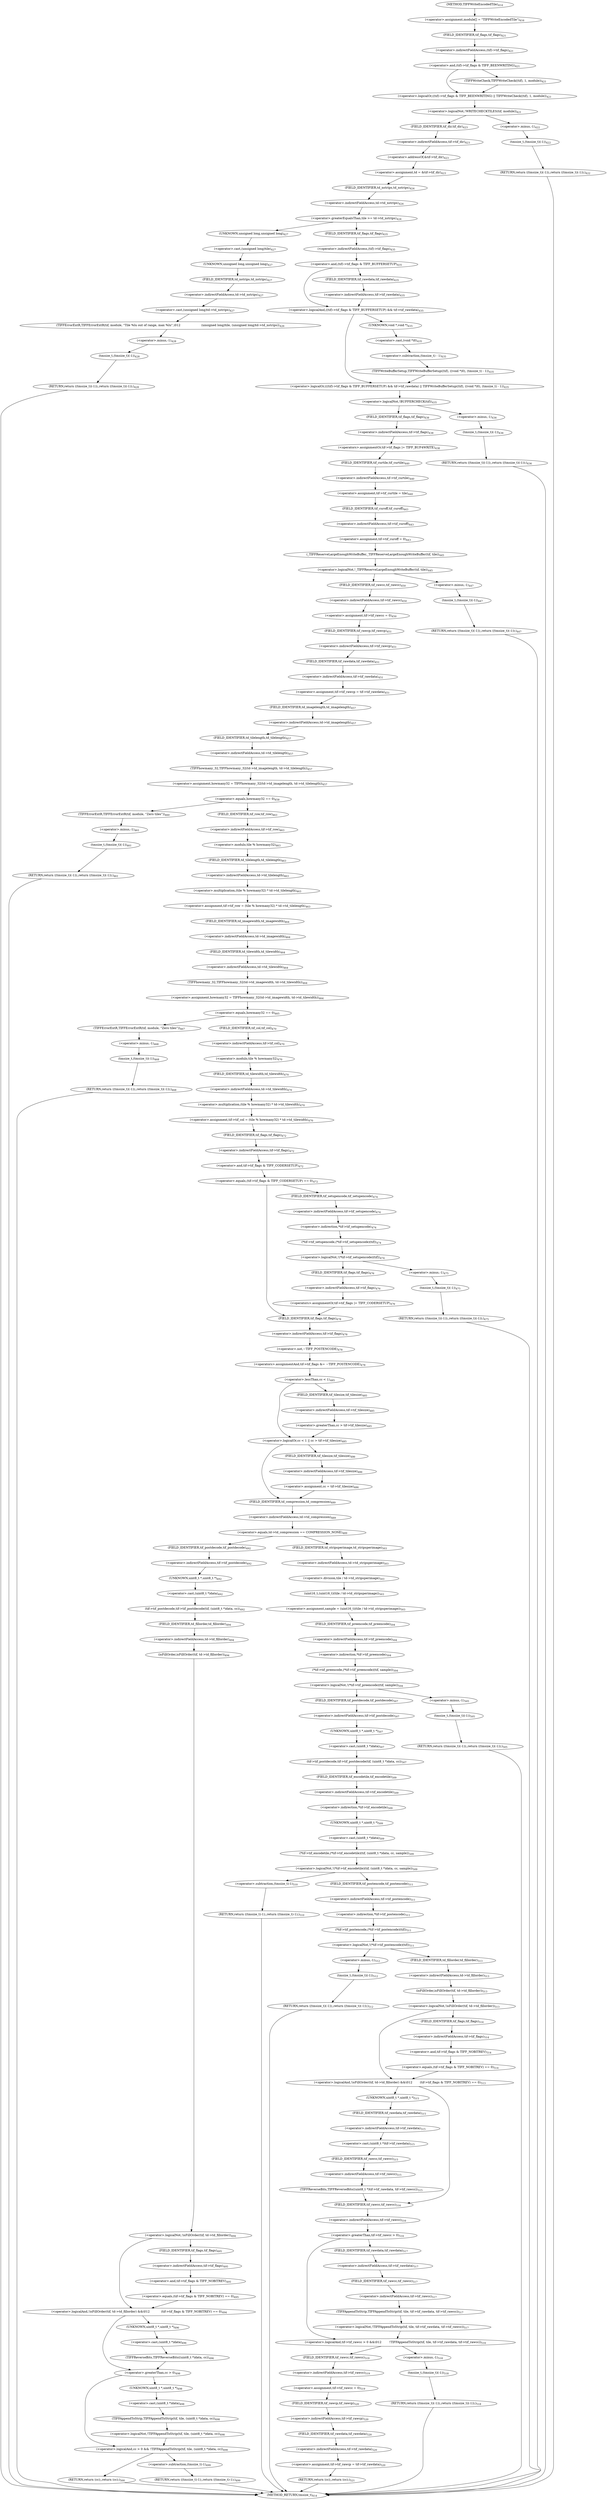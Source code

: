 digraph "TIFFWriteEncodedTile" {  
"31351" [label = <(&lt;operator&gt;.assignment,module[] = &quot;TIFFWriteEncodedTile&quot;)<SUB>416</SUB>> ]
"31374" [label = <(&lt;operator&gt;.assignment,td = &amp;tif-&gt;tif_dir)<SUB>423</SUB>> ]
"31428" [label = <(&lt;operators&gt;.assignmentOr,tif-&gt;tif_flags |= TIFF_BUF4WRITE)<SUB>438</SUB>> ]
"31433" [label = <(&lt;operator&gt;.assignment,tif-&gt;tif_curtile = tile)<SUB>440</SUB>> ]
"31438" [label = <(&lt;operator&gt;.assignment,tif-&gt;tif_curoff = 0)<SUB>443</SUB>> ]
"31453" [label = <(&lt;operator&gt;.assignment,tif-&gt;tif_rawcc = 0)<SUB>450</SUB>> ]
"31458" [label = <(&lt;operator&gt;.assignment,tif-&gt;tif_rawcp = tif-&gt;tif_rawdata)<SUB>451</SUB>> ]
"31465" [label = <(&lt;operator&gt;.assignment,howmany32 = TIFFhowmany_32(td-&gt;td_imagelength, td-&gt;td_tilelength))<SUB>457</SUB>> ]
"31487" [label = <(&lt;operator&gt;.assignment,tif-&gt;tif_row = (tile % howmany32) * td-&gt;td_tilelength)<SUB>463</SUB>> ]
"31498" [label = <(&lt;operator&gt;.assignment,howmany32 = TIFFhowmany_32(td-&gt;td_imagewidth, td-&gt;td_tilewidth))<SUB>464</SUB>> ]
"31520" [label = <(&lt;operator&gt;.assignment,tif-&gt;tif_col = (tile % howmany32) * td-&gt;td_tilewidth)<SUB>470</SUB>> ]
"31558" [label = <(&lt;operators&gt;.assignmentAnd,tif-&gt;tif_flags &amp;= ~TIFF_POSTENCODE)<SUB>478</SUB>> ]
"31637" [label = <(&lt;operator&gt;.assignment,sample = (uint16_t)(tile / td-&gt;td_stripsperimage))<SUB>503</SUB>> ]
"31659" [label = <(tif-&gt;tif_postdecode,tif-&gt;tif_postdecode(tif, (uint8_t *)data, cc))<SUB>507</SUB>> ]
"31746" [label = <(&lt;operator&gt;.assignment,tif-&gt;tif_rawcc = 0)<SUB>519</SUB>> ]
"31751" [label = <(&lt;operator&gt;.assignment,tif-&gt;tif_rawcp = tif-&gt;tif_rawdata)<SUB>520</SUB>> ]
"31758" [label = <(RETURN,return (cc);,return (cc);)<SUB>521</SUB>> ]
"31358" [label = <(&lt;operator&gt;.logicalNot,!WRITECHECKTILES(tif, module))<SUB>421</SUB>> ]
"31376" [label = <(&lt;operator&gt;.addressOf,&amp;tif-&gt;tif_dir)<SUB>423</SUB>> ]
"31381" [label = <(&lt;operator&gt;.greaterEqualsThan,tile &gt;= td-&gt;td_nstrips)<SUB>424</SUB>> ]
"31404" [label = <(&lt;operator&gt;.logicalNot,!BUFFERCHECK(tif))<SUB>435</SUB>> ]
"31429" [label = <(&lt;operator&gt;.indirectFieldAccess,tif-&gt;tif_flags)<SUB>438</SUB>> ]
"31434" [label = <(&lt;operator&gt;.indirectFieldAccess,tif-&gt;tif_curtile)<SUB>440</SUB>> ]
"31439" [label = <(&lt;operator&gt;.indirectFieldAccess,tif-&gt;tif_curoff)<SUB>443</SUB>> ]
"31444" [label = <(&lt;operator&gt;.logicalNot,!_TIFFReserveLargeEnoughWriteBuffer(tif, tile))<SUB>445</SUB>> ]
"31454" [label = <(&lt;operator&gt;.indirectFieldAccess,tif-&gt;tif_rawcc)<SUB>450</SUB>> ]
"31459" [label = <(&lt;operator&gt;.indirectFieldAccess,tif-&gt;tif_rawcp)<SUB>451</SUB>> ]
"31462" [label = <(&lt;operator&gt;.indirectFieldAccess,tif-&gt;tif_rawdata)<SUB>451</SUB>> ]
"31467" [label = <(TIFFhowmany_32,TIFFhowmany_32(td-&gt;td_imagelength, td-&gt;td_tilelength))<SUB>457</SUB>> ]
"31475" [label = <(&lt;operator&gt;.equals,howmany32 == 0)<SUB>458</SUB>> ]
"31488" [label = <(&lt;operator&gt;.indirectFieldAccess,tif-&gt;tif_row)<SUB>463</SUB>> ]
"31491" [label = <(&lt;operator&gt;.multiplication,(tile % howmany32) * td-&gt;td_tilelength)<SUB>463</SUB>> ]
"31500" [label = <(TIFFhowmany_32,TIFFhowmany_32(td-&gt;td_imagewidth, td-&gt;td_tilewidth))<SUB>464</SUB>> ]
"31508" [label = <(&lt;operator&gt;.equals,howmany32 == 0)<SUB>465</SUB>> ]
"31521" [label = <(&lt;operator&gt;.indirectFieldAccess,tif-&gt;tif_col)<SUB>470</SUB>> ]
"31524" [label = <(&lt;operator&gt;.multiplication,(tile % howmany32) * td-&gt;td_tilewidth)<SUB>470</SUB>> ]
"31532" [label = <(&lt;operator&gt;.equals,(tif-&gt;tif_flags &amp; TIFF_CODERSETUP) == 0)<SUB>472</SUB>> ]
"31559" [label = <(&lt;operator&gt;.indirectFieldAccess,tif-&gt;tif_flags)<SUB>478</SUB>> ]
"31562" [label = <(&lt;operator&gt;.not,~TIFF_POSTENCODE)<SUB>478</SUB>> ]
"31565" [label = <(&lt;operator&gt;.logicalOr,cc &lt; 1 || cc &gt; tif-&gt;tif_tilesize)<SUB>485</SUB>> ]
"31581" [label = <(&lt;operator&gt;.equals,td-&gt;td_compression == COMPRESSION_NONE)<SUB>489</SUB>> ]
"31639" [label = <(uint16_t,(uint16_t)(tile / td-&gt;td_stripsperimage))<SUB>503</SUB>> ]
"31646" [label = <(&lt;operator&gt;.logicalNot,!(*tif-&gt;tif_preencode)(tif, sample))<SUB>504</SUB>> ]
"31660" [label = <(&lt;operator&gt;.indirectFieldAccess,tif-&gt;tif_postdecode)<SUB>507</SUB>> ]
"31664" [label = <(&lt;operator&gt;.cast,(uint8_t *)data)<SUB>507</SUB>> ]
"31669" [label = <(&lt;operator&gt;.logicalNot,!(*tif-&gt;tif_encodetile)(tif, (uint8_t *)data, cc, sample))<SUB>509</SUB>> ]
"31687" [label = <(&lt;operator&gt;.logicalNot,!(*tif-&gt;tif_postencode)(tif))<SUB>511</SUB>> ]
"31700" [label = <(&lt;operator&gt;.logicalAnd,!isFillOrder(tif, td-&gt;td_fillorder) &amp;&amp;\012        (tif-&gt;tif_flags &amp; TIFF_NOBITREV) == 0)<SUB>513</SUB>> ]
"31725" [label = <(&lt;operator&gt;.logicalAnd,tif-&gt;tif_rawcc &gt; 0 &amp;&amp;\012        !TIFFAppendToStrip(tif, tile, tif-&gt;tif_rawdata, tif-&gt;tif_rawcc))<SUB>516</SUB>> ]
"31747" [label = <(&lt;operator&gt;.indirectFieldAccess,tif-&gt;tif_rawcc)<SUB>519</SUB>> ]
"31752" [label = <(&lt;operator&gt;.indirectFieldAccess,tif-&gt;tif_rawcp)<SUB>520</SUB>> ]
"31755" [label = <(&lt;operator&gt;.indirectFieldAccess,tif-&gt;tif_rawdata)<SUB>520</SUB>> ]
"31359" [label = <(&lt;operator&gt;.logicalOr,((tif)-&gt;tif_flags &amp; TIFF_BEENWRITING) || TIFFWriteCheck((tif), 1, module))<SUB>421</SUB>> ]
"31370" [label = <(RETURN,return ((tmsize_t)(-1));,return ((tmsize_t)(-1));)<SUB>422</SUB>> ]
"31377" [label = <(&lt;operator&gt;.indirectFieldAccess,tif-&gt;tif_dir)<SUB>423</SUB>> ]
"31383" [label = <(&lt;operator&gt;.indirectFieldAccess,td-&gt;td_nstrips)<SUB>424</SUB>> ]
"31387" [label = <(TIFFErrorExtR,TIFFErrorExtR(tif, module, &quot;Tile %lu out of range, max %lu&quot;,\012                      (unsigned long)tile, (unsigned long)td-&gt;td_nstrips))<SUB>426</SUB>> ]
"31399" [label = <(RETURN,return ((tmsize_t)(-1));,return ((tmsize_t)(-1));)<SUB>428</SUB>> ]
"31405" [label = <(&lt;operator&gt;.logicalOr,(((tif)-&gt;tif_flags &amp; TIFF_BUFFERSETUP) &amp;&amp; tif-&gt;tif_rawdata) || TIFFWriteBufferSetup((tif), ((void *)0), (tmsize_t) - 1))<SUB>435</SUB>> ]
"31424" [label = <(RETURN,return ((tmsize_t)(-1));,return ((tmsize_t)(-1));)<SUB>436</SUB>> ]
"31431" [label = <(FIELD_IDENTIFIER,tif_flags,tif_flags)<SUB>438</SUB>> ]
"31436" [label = <(FIELD_IDENTIFIER,tif_curtile,tif_curtile)<SUB>440</SUB>> ]
"31441" [label = <(FIELD_IDENTIFIER,tif_curoff,tif_curoff)<SUB>443</SUB>> ]
"31445" [label = <(_TIFFReserveLargeEnoughWriteBuffer,_TIFFReserveLargeEnoughWriteBuffer(tif, tile))<SUB>445</SUB>> ]
"31449" [label = <(RETURN,return ((tmsize_t)(-1));,return ((tmsize_t)(-1));)<SUB>447</SUB>> ]
"31456" [label = <(FIELD_IDENTIFIER,tif_rawcc,tif_rawcc)<SUB>450</SUB>> ]
"31461" [label = <(FIELD_IDENTIFIER,tif_rawcp,tif_rawcp)<SUB>451</SUB>> ]
"31464" [label = <(FIELD_IDENTIFIER,tif_rawdata,tif_rawdata)<SUB>451</SUB>> ]
"31468" [label = <(&lt;operator&gt;.indirectFieldAccess,td-&gt;td_imagelength)<SUB>457</SUB>> ]
"31471" [label = <(&lt;operator&gt;.indirectFieldAccess,td-&gt;td_tilelength)<SUB>457</SUB>> ]
"31479" [label = <(TIFFErrorExtR,TIFFErrorExtR(tif, module, &quot;Zero tiles&quot;))<SUB>460</SUB>> ]
"31483" [label = <(RETURN,return ((tmsize_t)(-1));,return ((tmsize_t)(-1));)<SUB>461</SUB>> ]
"31490" [label = <(FIELD_IDENTIFIER,tif_row,tif_row)<SUB>463</SUB>> ]
"31492" [label = <(&lt;operator&gt;.modulo,tile % howmany32)<SUB>463</SUB>> ]
"31495" [label = <(&lt;operator&gt;.indirectFieldAccess,td-&gt;td_tilelength)<SUB>463</SUB>> ]
"31501" [label = <(&lt;operator&gt;.indirectFieldAccess,td-&gt;td_imagewidth)<SUB>464</SUB>> ]
"31504" [label = <(&lt;operator&gt;.indirectFieldAccess,td-&gt;td_tilewidth)<SUB>464</SUB>> ]
"31512" [label = <(TIFFErrorExtR,TIFFErrorExtR(tif, module, &quot;Zero tiles&quot;))<SUB>467</SUB>> ]
"31516" [label = <(RETURN,return ((tmsize_t)(-1));,return ((tmsize_t)(-1));)<SUB>468</SUB>> ]
"31523" [label = <(FIELD_IDENTIFIER,tif_col,tif_col)<SUB>470</SUB>> ]
"31525" [label = <(&lt;operator&gt;.modulo,tile % howmany32)<SUB>470</SUB>> ]
"31528" [label = <(&lt;operator&gt;.indirectFieldAccess,td-&gt;td_tilewidth)<SUB>470</SUB>> ]
"31533" [label = <(&lt;operator&gt;.and,tif-&gt;tif_flags &amp; TIFF_CODERSETUP)<SUB>472</SUB>> ]
"31553" [label = <(&lt;operators&gt;.assignmentOr,tif-&gt;tif_flags |= TIFF_CODERSETUP)<SUB>476</SUB>> ]
"31561" [label = <(FIELD_IDENTIFIER,tif_flags,tif_flags)<SUB>478</SUB>> ]
"31566" [label = <(&lt;operator&gt;.lessThan,cc &lt; 1)<SUB>485</SUB>> ]
"31569" [label = <(&lt;operator&gt;.greaterThan,cc &gt; tif-&gt;tif_tilesize)<SUB>485</SUB>> ]
"31575" [label = <(&lt;operator&gt;.assignment,cc = tif-&gt;tif_tilesize)<SUB>486</SUB>> ]
"31582" [label = <(&lt;operator&gt;.indirectFieldAccess,td-&gt;td_compression)<SUB>489</SUB>> ]
"31587" [label = <(tif-&gt;tif_postdecode,tif-&gt;tif_postdecode(tif, (uint8_t *)data, cc))<SUB>492</SUB>> ]
"31635" [label = <(RETURN,return (cc);,return (cc);)<SUB>500</SUB>> ]
"31640" [label = <(&lt;operator&gt;.division,tile / td-&gt;td_stripsperimage)<SUB>503</SUB>> ]
"31647" [label = <(*tif-&gt;tif_preencode,(*tif-&gt;tif_preencode)(tif, sample))<SUB>504</SUB>> ]
"31655" [label = <(RETURN,return ((tmsize_t)(-1));,return ((tmsize_t)(-1));)<SUB>505</SUB>> ]
"31662" [label = <(FIELD_IDENTIFIER,tif_postdecode,tif_postdecode)<SUB>507</SUB>> ]
"31665" [label = <(UNKNOWN,uint8_t *,uint8_t *)<SUB>507</SUB>> ]
"31670" [label = <(*tif-&gt;tif_encodetile,(*tif-&gt;tif_encodetile)(tif, (uint8_t *)data, cc, sample))<SUB>509</SUB>> ]
"31682" [label = <(RETURN,return ((tmsize_t)-1);,return ((tmsize_t)-1);)<SUB>510</SUB>> ]
"31688" [label = <(*tif-&gt;tif_postencode,(*tif-&gt;tif_postencode)(tif))<SUB>511</SUB>> ]
"31695" [label = <(RETURN,return ((tmsize_t)(-1));,return ((tmsize_t)(-1));)<SUB>512</SUB>> ]
"31701" [label = <(&lt;operator&gt;.logicalNot,!isFillOrder(tif, td-&gt;td_fillorder))<SUB>513</SUB>> ]
"31707" [label = <(&lt;operator&gt;.equals,(tif-&gt;tif_flags &amp; TIFF_NOBITREV) == 0)<SUB>514</SUB>> ]
"31715" [label = <(TIFFReverseBits,TIFFReverseBits((uint8_t *)tif-&gt;tif_rawdata, tif-&gt;tif_rawcc))<SUB>515</SUB>> ]
"31726" [label = <(&lt;operator&gt;.greaterThan,tif-&gt;tif_rawcc &gt; 0)<SUB>516</SUB>> ]
"31731" [label = <(&lt;operator&gt;.logicalNot,!TIFFAppendToStrip(tif, tile, tif-&gt;tif_rawdata, tif-&gt;tif_rawcc))<SUB>517</SUB>> ]
"31742" [label = <(RETURN,return ((tmsize_t)(-1));,return ((tmsize_t)(-1));)<SUB>518</SUB>> ]
"31749" [label = <(FIELD_IDENTIFIER,tif_rawcc,tif_rawcc)<SUB>519</SUB>> ]
"31754" [label = <(FIELD_IDENTIFIER,tif_rawcp,tif_rawcp)<SUB>520</SUB>> ]
"31757" [label = <(FIELD_IDENTIFIER,tif_rawdata,tif_rawdata)<SUB>520</SUB>> ]
"31360" [label = <(&lt;operator&gt;.and,(tif)-&gt;tif_flags &amp; TIFF_BEENWRITING)<SUB>421</SUB>> ]
"31365" [label = <(TIFFWriteCheck,TIFFWriteCheck((tif), 1, module))<SUB>421</SUB>> ]
"31371" [label = <(tmsize_t,(tmsize_t)(-1))<SUB>422</SUB>> ]
"31379" [label = <(FIELD_IDENTIFIER,tif_dir,tif_dir)<SUB>423</SUB>> ]
"31385" [label = <(FIELD_IDENTIFIER,td_nstrips,td_nstrips)<SUB>424</SUB>> ]
"31391" [label = <(&lt;operator&gt;.cast,(unsigned long)tile)<SUB>427</SUB>> ]
"31394" [label = <(&lt;operator&gt;.cast,(unsigned long)td-&gt;td_nstrips)<SUB>427</SUB>> ]
"31400" [label = <(tmsize_t,(tmsize_t)(-1))<SUB>428</SUB>> ]
"31406" [label = <(&lt;operator&gt;.logicalAnd,((tif)-&gt;tif_flags &amp; TIFF_BUFFERSETUP) &amp;&amp; tif-&gt;tif_rawdata)<SUB>435</SUB>> ]
"31415" [label = <(TIFFWriteBufferSetup,TIFFWriteBufferSetup((tif), ((void *)0), (tmsize_t) - 1))<SUB>435</SUB>> ]
"31425" [label = <(tmsize_t,(tmsize_t)(-1))<SUB>436</SUB>> ]
"31450" [label = <(tmsize_t,(tmsize_t)(-1))<SUB>447</SUB>> ]
"31470" [label = <(FIELD_IDENTIFIER,td_imagelength,td_imagelength)<SUB>457</SUB>> ]
"31473" [label = <(FIELD_IDENTIFIER,td_tilelength,td_tilelength)<SUB>457</SUB>> ]
"31484" [label = <(tmsize_t,(tmsize_t)(-1))<SUB>461</SUB>> ]
"31497" [label = <(FIELD_IDENTIFIER,td_tilelength,td_tilelength)<SUB>463</SUB>> ]
"31503" [label = <(FIELD_IDENTIFIER,td_imagewidth,td_imagewidth)<SUB>464</SUB>> ]
"31506" [label = <(FIELD_IDENTIFIER,td_tilewidth,td_tilewidth)<SUB>464</SUB>> ]
"31517" [label = <(tmsize_t,(tmsize_t)(-1))<SUB>468</SUB>> ]
"31530" [label = <(FIELD_IDENTIFIER,td_tilewidth,td_tilewidth)<SUB>470</SUB>> ]
"31534" [label = <(&lt;operator&gt;.indirectFieldAccess,tif-&gt;tif_flags)<SUB>472</SUB>> ]
"31541" [label = <(&lt;operator&gt;.logicalNot,!(*tif-&gt;tif_setupencode)(tif))<SUB>474</SUB>> ]
"31554" [label = <(&lt;operator&gt;.indirectFieldAccess,tif-&gt;tif_flags)<SUB>476</SUB>> ]
"31571" [label = <(&lt;operator&gt;.indirectFieldAccess,tif-&gt;tif_tilesize)<SUB>485</SUB>> ]
"31577" [label = <(&lt;operator&gt;.indirectFieldAccess,tif-&gt;tif_tilesize)<SUB>486</SUB>> ]
"31584" [label = <(FIELD_IDENTIFIER,td_compression,td_compression)<SUB>489</SUB>> ]
"31588" [label = <(&lt;operator&gt;.indirectFieldAccess,tif-&gt;tif_postdecode)<SUB>492</SUB>> ]
"31592" [label = <(&lt;operator&gt;.cast,(uint8_t *)data)<SUB>492</SUB>> ]
"31597" [label = <(&lt;operator&gt;.logicalAnd,!isFillOrder(tif, td-&gt;td_fillorder) &amp;&amp;\012            (tif-&gt;tif_flags &amp; TIFF_NOBITREV) == 0)<SUB>494</SUB>> ]
"31618" [label = <(&lt;operator&gt;.logicalAnd,cc &gt; 0 &amp;&amp; !TIFFAppendToStrip(tif, tile, (uint8_t *)data, cc))<SUB>498</SUB>> ]
"31642" [label = <(&lt;operator&gt;.indirectFieldAccess,td-&gt;td_stripsperimage)<SUB>503</SUB>> ]
"31648" [label = <(&lt;operator&gt;.indirection,*tif-&gt;tif_preencode)<SUB>504</SUB>> ]
"31656" [label = <(tmsize_t,(tmsize_t)(-1))<SUB>505</SUB>> ]
"31671" [label = <(&lt;operator&gt;.indirection,*tif-&gt;tif_encodetile)<SUB>509</SUB>> ]
"31676" [label = <(&lt;operator&gt;.cast,(uint8_t *)data)<SUB>509</SUB>> ]
"31683" [label = <(&lt;operator&gt;.subtraction,(tmsize_t)-1)<SUB>510</SUB>> ]
"31689" [label = <(&lt;operator&gt;.indirection,*tif-&gt;tif_postencode)<SUB>511</SUB>> ]
"31696" [label = <(tmsize_t,(tmsize_t)(-1))<SUB>512</SUB>> ]
"31702" [label = <(isFillOrder,isFillOrder(tif, td-&gt;td_fillorder))<SUB>513</SUB>> ]
"31708" [label = <(&lt;operator&gt;.and,tif-&gt;tif_flags &amp; TIFF_NOBITREV)<SUB>514</SUB>> ]
"31716" [label = <(&lt;operator&gt;.cast,(uint8_t *)tif-&gt;tif_rawdata)<SUB>515</SUB>> ]
"31721" [label = <(&lt;operator&gt;.indirectFieldAccess,tif-&gt;tif_rawcc)<SUB>515</SUB>> ]
"31727" [label = <(&lt;operator&gt;.indirectFieldAccess,tif-&gt;tif_rawcc)<SUB>516</SUB>> ]
"31732" [label = <(TIFFAppendToStrip,TIFFAppendToStrip(tif, tile, tif-&gt;tif_rawdata, tif-&gt;tif_rawcc))<SUB>517</SUB>> ]
"31743" [label = <(tmsize_t,(tmsize_t)(-1))<SUB>518</SUB>> ]
"31361" [label = <(&lt;operator&gt;.indirectFieldAccess,(tif)-&gt;tif_flags)<SUB>421</SUB>> ]
"31372" [label = <(&lt;operator&gt;.minus,-1)<SUB>422</SUB>> ]
"31392" [label = <(UNKNOWN,unsigned long,unsigned long)<SUB>427</SUB>> ]
"31395" [label = <(UNKNOWN,unsigned long,unsigned long)<SUB>427</SUB>> ]
"31396" [label = <(&lt;operator&gt;.indirectFieldAccess,td-&gt;td_nstrips)<SUB>427</SUB>> ]
"31401" [label = <(&lt;operator&gt;.minus,-1)<SUB>428</SUB>> ]
"31407" [label = <(&lt;operator&gt;.and,(tif)-&gt;tif_flags &amp; TIFF_BUFFERSETUP)<SUB>435</SUB>> ]
"31412" [label = <(&lt;operator&gt;.indirectFieldAccess,tif-&gt;tif_rawdata)<SUB>435</SUB>> ]
"31417" [label = <(&lt;operator&gt;.cast,(void *)0)<SUB>435</SUB>> ]
"31420" [label = <(&lt;operator&gt;.subtraction,(tmsize_t) - 1)<SUB>435</SUB>> ]
"31426" [label = <(&lt;operator&gt;.minus,-1)<SUB>436</SUB>> ]
"31451" [label = <(&lt;operator&gt;.minus,-1)<SUB>447</SUB>> ]
"31485" [label = <(&lt;operator&gt;.minus,-1)<SUB>461</SUB>> ]
"31518" [label = <(&lt;operator&gt;.minus,-1)<SUB>468</SUB>> ]
"31536" [label = <(FIELD_IDENTIFIER,tif_flags,tif_flags)<SUB>472</SUB>> ]
"31542" [label = <(*tif-&gt;tif_setupencode,(*tif-&gt;tif_setupencode)(tif))<SUB>474</SUB>> ]
"31549" [label = <(RETURN,return ((tmsize_t)(-1));,return ((tmsize_t)(-1));)<SUB>475</SUB>> ]
"31556" [label = <(FIELD_IDENTIFIER,tif_flags,tif_flags)<SUB>476</SUB>> ]
"31573" [label = <(FIELD_IDENTIFIER,tif_tilesize,tif_tilesize)<SUB>485</SUB>> ]
"31579" [label = <(FIELD_IDENTIFIER,tif_tilesize,tif_tilesize)<SUB>486</SUB>> ]
"31590" [label = <(FIELD_IDENTIFIER,tif_postdecode,tif_postdecode)<SUB>492</SUB>> ]
"31593" [label = <(UNKNOWN,uint8_t *,uint8_t *)<SUB>492</SUB>> ]
"31598" [label = <(&lt;operator&gt;.logicalNot,!isFillOrder(tif, td-&gt;td_fillorder))<SUB>494</SUB>> ]
"31604" [label = <(&lt;operator&gt;.equals,(tif-&gt;tif_flags &amp; TIFF_NOBITREV) == 0)<SUB>495</SUB>> ]
"31612" [label = <(TIFFReverseBits,TIFFReverseBits((uint8_t *)data, cc))<SUB>496</SUB>> ]
"31619" [label = <(&lt;operator&gt;.greaterThan,cc &gt; 0)<SUB>498</SUB>> ]
"31622" [label = <(&lt;operator&gt;.logicalNot,!TIFFAppendToStrip(tif, tile, (uint8_t *)data, cc))<SUB>498</SUB>> ]
"31631" [label = <(RETURN,return ((tmsize_t)-1);,return ((tmsize_t)-1);)<SUB>499</SUB>> ]
"31644" [label = <(FIELD_IDENTIFIER,td_stripsperimage,td_stripsperimage)<SUB>503</SUB>> ]
"31649" [label = <(&lt;operator&gt;.indirectFieldAccess,tif-&gt;tif_preencode)<SUB>504</SUB>> ]
"31657" [label = <(&lt;operator&gt;.minus,-1)<SUB>505</SUB>> ]
"31672" [label = <(&lt;operator&gt;.indirectFieldAccess,tif-&gt;tif_encodetile)<SUB>509</SUB>> ]
"31677" [label = <(UNKNOWN,uint8_t *,uint8_t *)<SUB>509</SUB>> ]
"31690" [label = <(&lt;operator&gt;.indirectFieldAccess,tif-&gt;tif_postencode)<SUB>511</SUB>> ]
"31697" [label = <(&lt;operator&gt;.minus,-1)<SUB>512</SUB>> ]
"31704" [label = <(&lt;operator&gt;.indirectFieldAccess,td-&gt;td_fillorder)<SUB>513</SUB>> ]
"31709" [label = <(&lt;operator&gt;.indirectFieldAccess,tif-&gt;tif_flags)<SUB>514</SUB>> ]
"31717" [label = <(UNKNOWN,uint8_t *,uint8_t *)<SUB>515</SUB>> ]
"31718" [label = <(&lt;operator&gt;.indirectFieldAccess,tif-&gt;tif_rawdata)<SUB>515</SUB>> ]
"31723" [label = <(FIELD_IDENTIFIER,tif_rawcc,tif_rawcc)<SUB>515</SUB>> ]
"31729" [label = <(FIELD_IDENTIFIER,tif_rawcc,tif_rawcc)<SUB>516</SUB>> ]
"31735" [label = <(&lt;operator&gt;.indirectFieldAccess,tif-&gt;tif_rawdata)<SUB>517</SUB>> ]
"31738" [label = <(&lt;operator&gt;.indirectFieldAccess,tif-&gt;tif_rawcc)<SUB>517</SUB>> ]
"31744" [label = <(&lt;operator&gt;.minus,-1)<SUB>518</SUB>> ]
"31363" [label = <(FIELD_IDENTIFIER,tif_flags,tif_flags)<SUB>421</SUB>> ]
"31398" [label = <(FIELD_IDENTIFIER,td_nstrips,td_nstrips)<SUB>427</SUB>> ]
"31408" [label = <(&lt;operator&gt;.indirectFieldAccess,(tif)-&gt;tif_flags)<SUB>435</SUB>> ]
"31414" [label = <(FIELD_IDENTIFIER,tif_rawdata,tif_rawdata)<SUB>435</SUB>> ]
"31418" [label = <(UNKNOWN,void *,void *)<SUB>435</SUB>> ]
"31543" [label = <(&lt;operator&gt;.indirection,*tif-&gt;tif_setupencode)<SUB>474</SUB>> ]
"31550" [label = <(tmsize_t,(tmsize_t)(-1))<SUB>475</SUB>> ]
"31599" [label = <(isFillOrder,isFillOrder(tif, td-&gt;td_fillorder))<SUB>494</SUB>> ]
"31605" [label = <(&lt;operator&gt;.and,tif-&gt;tif_flags &amp; TIFF_NOBITREV)<SUB>495</SUB>> ]
"31613" [label = <(&lt;operator&gt;.cast,(uint8_t *)data)<SUB>496</SUB>> ]
"31623" [label = <(TIFFAppendToStrip,TIFFAppendToStrip(tif, tile, (uint8_t *)data, cc))<SUB>498</SUB>> ]
"31632" [label = <(&lt;operator&gt;.subtraction,(tmsize_t)-1)<SUB>499</SUB>> ]
"31651" [label = <(FIELD_IDENTIFIER,tif_preencode,tif_preencode)<SUB>504</SUB>> ]
"31674" [label = <(FIELD_IDENTIFIER,tif_encodetile,tif_encodetile)<SUB>509</SUB>> ]
"31692" [label = <(FIELD_IDENTIFIER,tif_postencode,tif_postencode)<SUB>511</SUB>> ]
"31706" [label = <(FIELD_IDENTIFIER,td_fillorder,td_fillorder)<SUB>513</SUB>> ]
"31711" [label = <(FIELD_IDENTIFIER,tif_flags,tif_flags)<SUB>514</SUB>> ]
"31720" [label = <(FIELD_IDENTIFIER,tif_rawdata,tif_rawdata)<SUB>515</SUB>> ]
"31737" [label = <(FIELD_IDENTIFIER,tif_rawdata,tif_rawdata)<SUB>517</SUB>> ]
"31740" [label = <(FIELD_IDENTIFIER,tif_rawcc,tif_rawcc)<SUB>517</SUB>> ]
"31410" [label = <(FIELD_IDENTIFIER,tif_flags,tif_flags)<SUB>435</SUB>> ]
"31544" [label = <(&lt;operator&gt;.indirectFieldAccess,tif-&gt;tif_setupencode)<SUB>474</SUB>> ]
"31551" [label = <(&lt;operator&gt;.minus,-1)<SUB>475</SUB>> ]
"31601" [label = <(&lt;operator&gt;.indirectFieldAccess,td-&gt;td_fillorder)<SUB>494</SUB>> ]
"31606" [label = <(&lt;operator&gt;.indirectFieldAccess,tif-&gt;tif_flags)<SUB>495</SUB>> ]
"31614" [label = <(UNKNOWN,uint8_t *,uint8_t *)<SUB>496</SUB>> ]
"31626" [label = <(&lt;operator&gt;.cast,(uint8_t *)data)<SUB>498</SUB>> ]
"31546" [label = <(FIELD_IDENTIFIER,tif_setupencode,tif_setupencode)<SUB>474</SUB>> ]
"31603" [label = <(FIELD_IDENTIFIER,td_fillorder,td_fillorder)<SUB>494</SUB>> ]
"31608" [label = <(FIELD_IDENTIFIER,tif_flags,tif_flags)<SUB>495</SUB>> ]
"31627" [label = <(UNKNOWN,uint8_t *,uint8_t *)<SUB>498</SUB>> ]
"31344" [label = <(METHOD,TIFFWriteEncodedTile)<SUB>414</SUB>> ]
"31760" [label = <(METHOD_RETURN,tmsize_t)<SUB>414</SUB>> ]
  "31351" -> "31363" 
  "31374" -> "31385" 
  "31428" -> "31436" 
  "31433" -> "31441" 
  "31438" -> "31445" 
  "31453" -> "31461" 
  "31458" -> "31470" 
  "31465" -> "31475" 
  "31487" -> "31503" 
  "31498" -> "31508" 
  "31520" -> "31536" 
  "31558" -> "31566" 
  "31637" -> "31651" 
  "31659" -> "31674" 
  "31746" -> "31754" 
  "31751" -> "31758" 
  "31758" -> "31760" 
  "31358" -> "31372" 
  "31358" -> "31379" 
  "31376" -> "31374" 
  "31381" -> "31392" 
  "31381" -> "31410" 
  "31404" -> "31426" 
  "31404" -> "31431" 
  "31429" -> "31428" 
  "31434" -> "31433" 
  "31439" -> "31438" 
  "31444" -> "31451" 
  "31444" -> "31456" 
  "31454" -> "31453" 
  "31459" -> "31464" 
  "31462" -> "31458" 
  "31467" -> "31465" 
  "31475" -> "31479" 
  "31475" -> "31490" 
  "31488" -> "31492" 
  "31491" -> "31487" 
  "31500" -> "31498" 
  "31508" -> "31512" 
  "31508" -> "31523" 
  "31521" -> "31525" 
  "31524" -> "31520" 
  "31532" -> "31546" 
  "31532" -> "31561" 
  "31559" -> "31562" 
  "31562" -> "31558" 
  "31565" -> "31579" 
  "31565" -> "31584" 
  "31581" -> "31590" 
  "31581" -> "31644" 
  "31639" -> "31637" 
  "31646" -> "31657" 
  "31646" -> "31662" 
  "31660" -> "31665" 
  "31664" -> "31659" 
  "31669" -> "31683" 
  "31669" -> "31692" 
  "31687" -> "31697" 
  "31687" -> "31706" 
  "31700" -> "31717" 
  "31700" -> "31729" 
  "31725" -> "31744" 
  "31725" -> "31749" 
  "31747" -> "31746" 
  "31752" -> "31757" 
  "31755" -> "31751" 
  "31359" -> "31358" 
  "31370" -> "31760" 
  "31377" -> "31376" 
  "31383" -> "31381" 
  "31387" -> "31401" 
  "31399" -> "31760" 
  "31405" -> "31404" 
  "31424" -> "31760" 
  "31431" -> "31429" 
  "31436" -> "31434" 
  "31441" -> "31439" 
  "31445" -> "31444" 
  "31449" -> "31760" 
  "31456" -> "31454" 
  "31461" -> "31459" 
  "31464" -> "31462" 
  "31468" -> "31473" 
  "31471" -> "31467" 
  "31479" -> "31485" 
  "31483" -> "31760" 
  "31490" -> "31488" 
  "31492" -> "31497" 
  "31495" -> "31491" 
  "31501" -> "31506" 
  "31504" -> "31500" 
  "31512" -> "31518" 
  "31516" -> "31760" 
  "31523" -> "31521" 
  "31525" -> "31530" 
  "31528" -> "31524" 
  "31533" -> "31532" 
  "31553" -> "31561" 
  "31561" -> "31559" 
  "31566" -> "31565" 
  "31566" -> "31573" 
  "31569" -> "31565" 
  "31575" -> "31584" 
  "31582" -> "31581" 
  "31587" -> "31603" 
  "31635" -> "31760" 
  "31640" -> "31639" 
  "31647" -> "31646" 
  "31655" -> "31760" 
  "31662" -> "31660" 
  "31665" -> "31664" 
  "31670" -> "31669" 
  "31682" -> "31760" 
  "31688" -> "31687" 
  "31695" -> "31760" 
  "31701" -> "31700" 
  "31701" -> "31711" 
  "31707" -> "31700" 
  "31715" -> "31729" 
  "31726" -> "31725" 
  "31726" -> "31737" 
  "31731" -> "31725" 
  "31742" -> "31760" 
  "31749" -> "31747" 
  "31754" -> "31752" 
  "31757" -> "31755" 
  "31360" -> "31359" 
  "31360" -> "31365" 
  "31365" -> "31359" 
  "31371" -> "31370" 
  "31379" -> "31377" 
  "31385" -> "31383" 
  "31391" -> "31395" 
  "31394" -> "31387" 
  "31400" -> "31399" 
  "31406" -> "31405" 
  "31406" -> "31418" 
  "31415" -> "31405" 
  "31425" -> "31424" 
  "31450" -> "31449" 
  "31470" -> "31468" 
  "31473" -> "31471" 
  "31484" -> "31483" 
  "31497" -> "31495" 
  "31503" -> "31501" 
  "31506" -> "31504" 
  "31517" -> "31516" 
  "31530" -> "31528" 
  "31534" -> "31533" 
  "31541" -> "31551" 
  "31541" -> "31556" 
  "31554" -> "31553" 
  "31571" -> "31569" 
  "31577" -> "31575" 
  "31584" -> "31582" 
  "31588" -> "31593" 
  "31592" -> "31587" 
  "31597" -> "31614" 
  "31597" -> "31619" 
  "31618" -> "31632" 
  "31618" -> "31635" 
  "31642" -> "31640" 
  "31648" -> "31647" 
  "31656" -> "31655" 
  "31671" -> "31677" 
  "31676" -> "31670" 
  "31683" -> "31682" 
  "31689" -> "31688" 
  "31696" -> "31695" 
  "31702" -> "31701" 
  "31708" -> "31707" 
  "31716" -> "31723" 
  "31721" -> "31715" 
  "31727" -> "31726" 
  "31732" -> "31731" 
  "31743" -> "31742" 
  "31361" -> "31360" 
  "31372" -> "31371" 
  "31392" -> "31391" 
  "31395" -> "31398" 
  "31396" -> "31394" 
  "31401" -> "31400" 
  "31407" -> "31406" 
  "31407" -> "31414" 
  "31412" -> "31406" 
  "31417" -> "31420" 
  "31420" -> "31415" 
  "31426" -> "31425" 
  "31451" -> "31450" 
  "31485" -> "31484" 
  "31518" -> "31517" 
  "31536" -> "31534" 
  "31542" -> "31541" 
  "31549" -> "31760" 
  "31556" -> "31554" 
  "31573" -> "31571" 
  "31579" -> "31577" 
  "31590" -> "31588" 
  "31593" -> "31592" 
  "31598" -> "31597" 
  "31598" -> "31608" 
  "31604" -> "31597" 
  "31612" -> "31619" 
  "31619" -> "31618" 
  "31619" -> "31627" 
  "31622" -> "31618" 
  "31631" -> "31760" 
  "31644" -> "31642" 
  "31649" -> "31648" 
  "31657" -> "31656" 
  "31672" -> "31671" 
  "31677" -> "31676" 
  "31690" -> "31689" 
  "31697" -> "31696" 
  "31704" -> "31702" 
  "31709" -> "31708" 
  "31717" -> "31720" 
  "31718" -> "31716" 
  "31723" -> "31721" 
  "31729" -> "31727" 
  "31735" -> "31740" 
  "31738" -> "31732" 
  "31744" -> "31743" 
  "31363" -> "31361" 
  "31398" -> "31396" 
  "31408" -> "31407" 
  "31414" -> "31412" 
  "31418" -> "31417" 
  "31543" -> "31542" 
  "31550" -> "31549" 
  "31599" -> "31598" 
  "31605" -> "31604" 
  "31613" -> "31612" 
  "31623" -> "31622" 
  "31632" -> "31631" 
  "31651" -> "31649" 
  "31674" -> "31672" 
  "31692" -> "31690" 
  "31706" -> "31704" 
  "31711" -> "31709" 
  "31720" -> "31718" 
  "31737" -> "31735" 
  "31740" -> "31738" 
  "31410" -> "31408" 
  "31544" -> "31543" 
  "31551" -> "31550" 
  "31601" -> "31599" 
  "31606" -> "31605" 
  "31614" -> "31613" 
  "31626" -> "31623" 
  "31546" -> "31544" 
  "31603" -> "31601" 
  "31608" -> "31606" 
  "31627" -> "31626" 
  "31344" -> "31351" 
}
